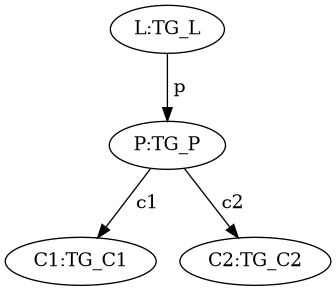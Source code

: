 @startuml
digraph Diagram {
  "L:TG_L";
  "P:TG_P";
  "C1:TG_C1";
  "C2:TG_C2";
  "L:TG_L"->"P:TG_P" [label=" p"];
  "P:TG_P"->"C1:TG_C1" [label=" c1"];
  "P:TG_P"->"C2:TG_C2" [label=" c2"];
}
@enduml

